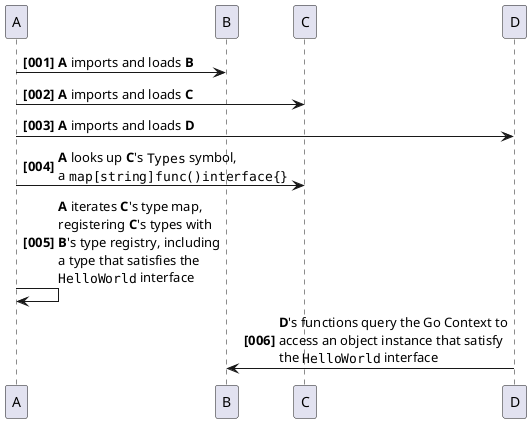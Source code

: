 @startuml

autonumber "<b>[000]"

A -> B: **A** imports and loads **B**
A -> C: **A** imports and loads **C**
A -> D: **A** imports and loads **D**

A -> C: **A** looks up **C**'s ""Types"" symbol, \na ""map[string]func()interface{}""
A -> A: **A** iterates **C**'s type map, \nregistering **C**'s types with\n**B**'s type registry, including\na type that satisfies the\n""HelloWorld"" interface

D -> B: **D**'s functions query the Go Context to\naccess an object instance that satisfy\nthe ""HelloWorld"" interface

@enduml
